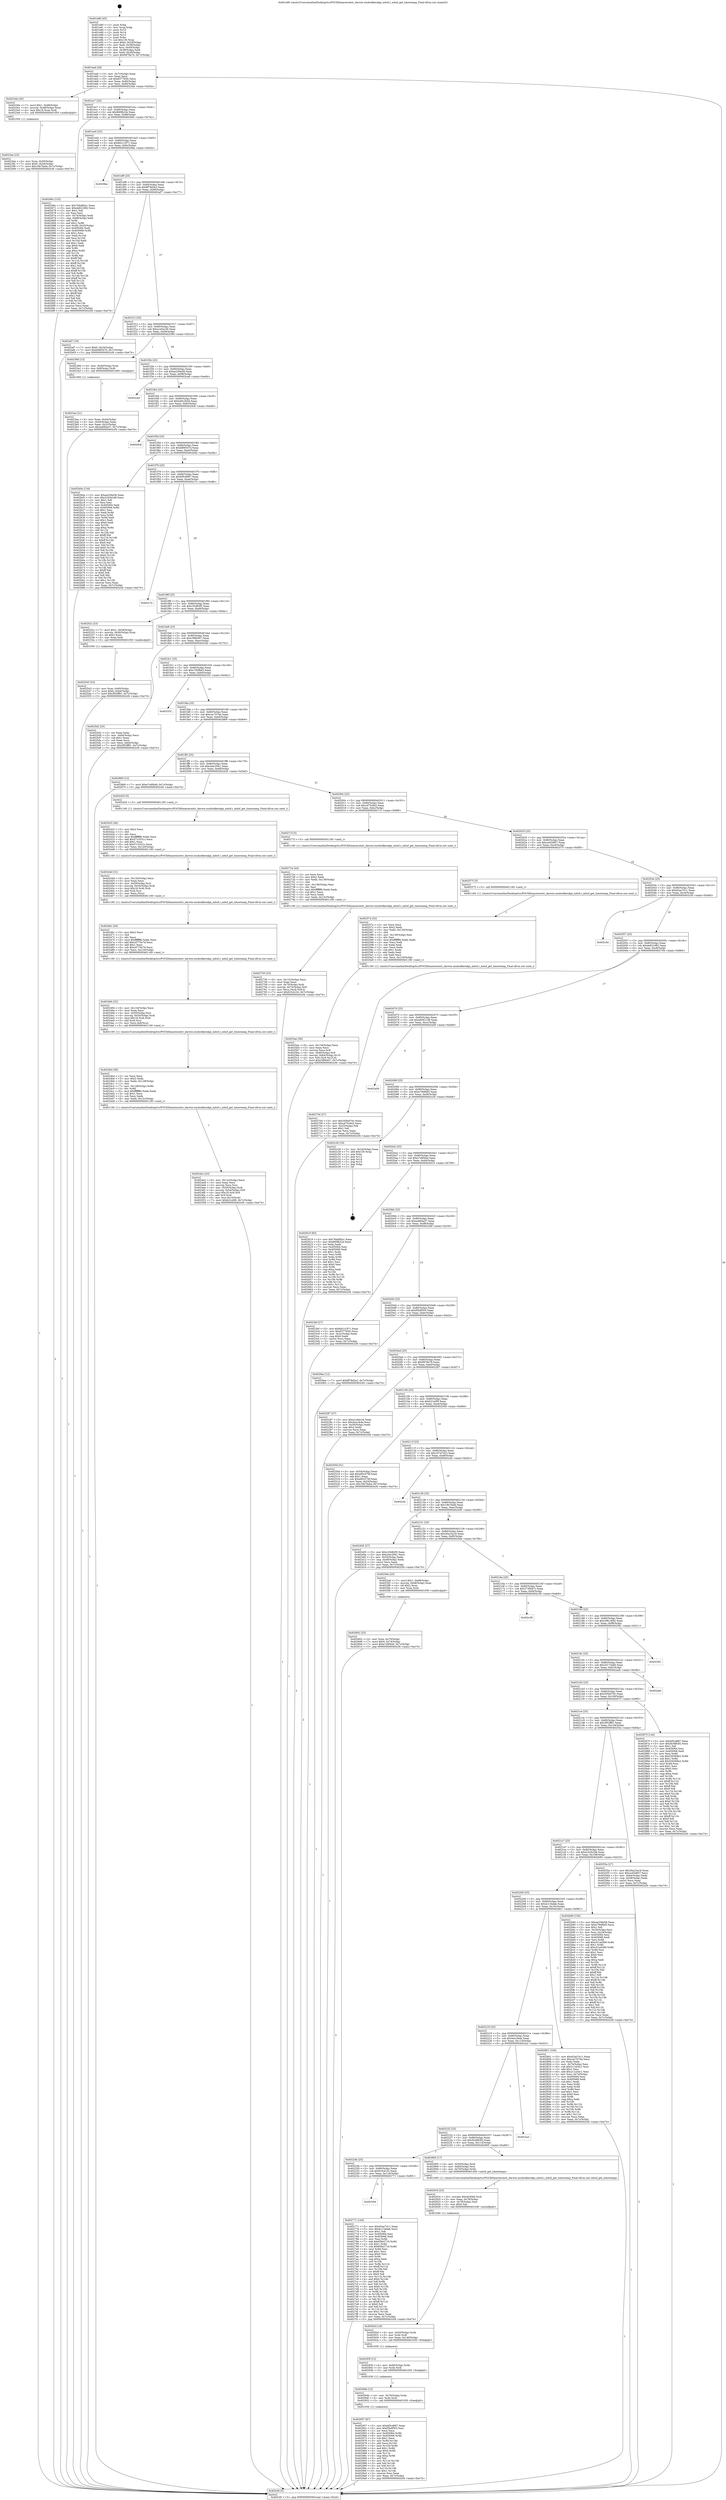digraph "0x401e80" {
  label = "0x401e80 (/mnt/c/Users/mathe/Desktop/tcc/POCII/binaries/extr_darwin-xnubsdkernkpi_mbuf.c_mbuf_get_timestamp_Final-ollvm.out::main(0))"
  labelloc = "t"
  node[shape=record]

  Entry [label="",width=0.3,height=0.3,shape=circle,fillcolor=black,style=filled]
  "0x401ead" [label="{
     0x401ead [26]\l
     | [instrs]\l
     &nbsp;&nbsp;0x401ead \<+3\>: mov -0x7c(%rbp),%eax\l
     &nbsp;&nbsp;0x401eb0 \<+2\>: mov %eax,%ecx\l
     &nbsp;&nbsp;0x401eb2 \<+6\>: sub $0x8377b5fc,%ecx\l
     &nbsp;&nbsp;0x401eb8 \<+3\>: mov %eax,-0x80(%rbp)\l
     &nbsp;&nbsp;0x401ebb \<+6\>: mov %ecx,-0x84(%rbp)\l
     &nbsp;&nbsp;0x401ec1 \<+6\>: je 00000000004023da \<main+0x55a\>\l
  }"]
  "0x4023da" [label="{
     0x4023da [20]\l
     | [instrs]\l
     &nbsp;&nbsp;0x4023da \<+7\>: movl $0x1,-0x48(%rbp)\l
     &nbsp;&nbsp;0x4023e1 \<+4\>: movslq -0x48(%rbp),%rax\l
     &nbsp;&nbsp;0x4023e5 \<+4\>: imul $0x18,%rax,%rdi\l
     &nbsp;&nbsp;0x4023e9 \<+5\>: call 0000000000401050 \<malloc@plt\>\l
     | [calls]\l
     &nbsp;&nbsp;0x401050 \{1\} (unknown)\l
  }"]
  "0x401ec7" [label="{
     0x401ec7 [25]\l
     | [instrs]\l
     &nbsp;&nbsp;0x401ec7 \<+5\>: jmp 0000000000401ecc \<main+0x4c\>\l
     &nbsp;&nbsp;0x401ecc \<+3\>: mov -0x80(%rbp),%eax\l
     &nbsp;&nbsp;0x401ecf \<+5\>: sub $0x860fb22e,%eax\l
     &nbsp;&nbsp;0x401ed4 \<+6\>: mov %eax,-0x88(%rbp)\l
     &nbsp;&nbsp;0x401eda \<+6\>: je 000000000040266c \<main+0x7ec\>\l
  }"]
  Exit [label="",width=0.3,height=0.3,shape=circle,fillcolor=black,style=filled,peripheries=2]
  "0x40266c" [label="{
     0x40266c [152]\l
     | [instrs]\l
     &nbsp;&nbsp;0x40266c \<+5\>: mov $0x76bd85a1,%eax\l
     &nbsp;&nbsp;0x402671 \<+5\>: mov $0xde821982,%ecx\l
     &nbsp;&nbsp;0x402676 \<+2\>: mov $0x1,%dl\l
     &nbsp;&nbsp;0x402678 \<+2\>: xor %esi,%esi\l
     &nbsp;&nbsp;0x40267a \<+3\>: mov -0x74(%rbp),%edi\l
     &nbsp;&nbsp;0x40267d \<+3\>: cmp -0x68(%rbp),%edi\l
     &nbsp;&nbsp;0x402680 \<+4\>: setl %r8b\l
     &nbsp;&nbsp;0x402684 \<+4\>: and $0x1,%r8b\l
     &nbsp;&nbsp;0x402688 \<+4\>: mov %r8b,-0x25(%rbp)\l
     &nbsp;&nbsp;0x40268c \<+7\>: mov 0x405064,%edi\l
     &nbsp;&nbsp;0x402693 \<+8\>: mov 0x405068,%r9d\l
     &nbsp;&nbsp;0x40269b \<+3\>: sub $0x1,%esi\l
     &nbsp;&nbsp;0x40269e \<+3\>: mov %edi,%r10d\l
     &nbsp;&nbsp;0x4026a1 \<+3\>: add %esi,%r10d\l
     &nbsp;&nbsp;0x4026a4 \<+4\>: imul %r10d,%edi\l
     &nbsp;&nbsp;0x4026a8 \<+3\>: and $0x1,%edi\l
     &nbsp;&nbsp;0x4026ab \<+3\>: cmp $0x0,%edi\l
     &nbsp;&nbsp;0x4026ae \<+4\>: sete %r8b\l
     &nbsp;&nbsp;0x4026b2 \<+4\>: cmp $0xa,%r9d\l
     &nbsp;&nbsp;0x4026b6 \<+4\>: setl %r11b\l
     &nbsp;&nbsp;0x4026ba \<+3\>: mov %r8b,%bl\l
     &nbsp;&nbsp;0x4026bd \<+3\>: xor $0xff,%bl\l
     &nbsp;&nbsp;0x4026c0 \<+3\>: mov %r11b,%r14b\l
     &nbsp;&nbsp;0x4026c3 \<+4\>: xor $0xff,%r14b\l
     &nbsp;&nbsp;0x4026c7 \<+3\>: xor $0x1,%dl\l
     &nbsp;&nbsp;0x4026ca \<+3\>: mov %bl,%r15b\l
     &nbsp;&nbsp;0x4026cd \<+4\>: and $0xff,%r15b\l
     &nbsp;&nbsp;0x4026d1 \<+3\>: and %dl,%r8b\l
     &nbsp;&nbsp;0x4026d4 \<+3\>: mov %r14b,%r12b\l
     &nbsp;&nbsp;0x4026d7 \<+4\>: and $0xff,%r12b\l
     &nbsp;&nbsp;0x4026db \<+3\>: and %dl,%r11b\l
     &nbsp;&nbsp;0x4026de \<+3\>: or %r8b,%r15b\l
     &nbsp;&nbsp;0x4026e1 \<+3\>: or %r11b,%r12b\l
     &nbsp;&nbsp;0x4026e4 \<+3\>: xor %r12b,%r15b\l
     &nbsp;&nbsp;0x4026e7 \<+3\>: or %r14b,%bl\l
     &nbsp;&nbsp;0x4026ea \<+3\>: xor $0xff,%bl\l
     &nbsp;&nbsp;0x4026ed \<+3\>: or $0x1,%dl\l
     &nbsp;&nbsp;0x4026f0 \<+2\>: and %dl,%bl\l
     &nbsp;&nbsp;0x4026f2 \<+3\>: or %bl,%r15b\l
     &nbsp;&nbsp;0x4026f5 \<+4\>: test $0x1,%r15b\l
     &nbsp;&nbsp;0x4026f9 \<+3\>: cmovne %ecx,%eax\l
     &nbsp;&nbsp;0x4026fc \<+3\>: mov %eax,-0x7c(%rbp)\l
     &nbsp;&nbsp;0x4026ff \<+5\>: jmp 0000000000402cf4 \<main+0xe74\>\l
  }"]
  "0x401ee0" [label="{
     0x401ee0 [25]\l
     | [instrs]\l
     &nbsp;&nbsp;0x401ee0 \<+5\>: jmp 0000000000401ee5 \<main+0x65\>\l
     &nbsp;&nbsp;0x401ee5 \<+3\>: mov -0x80(%rbp),%eax\l
     &nbsp;&nbsp;0x401ee8 \<+5\>: sub $0x8d1c1871,%eax\l
     &nbsp;&nbsp;0x401eed \<+6\>: mov %eax,-0x8c(%rbp)\l
     &nbsp;&nbsp;0x401ef3 \<+6\>: je 00000000004029ba \<main+0xb3a\>\l
  }"]
  "0x402957" [label="{
     0x402957 [87]\l
     | [instrs]\l
     &nbsp;&nbsp;0x402957 \<+5\>: mov $0xbf5cd887,%eax\l
     &nbsp;&nbsp;0x40295c \<+5\>: mov $0xf5bdf503,%esi\l
     &nbsp;&nbsp;0x402961 \<+2\>: xor %ecx,%ecx\l
     &nbsp;&nbsp;0x402963 \<+8\>: mov 0x405064,%r8d\l
     &nbsp;&nbsp;0x40296b \<+8\>: mov 0x405068,%r9d\l
     &nbsp;&nbsp;0x402973 \<+3\>: sub $0x1,%ecx\l
     &nbsp;&nbsp;0x402976 \<+3\>: mov %r8d,%r10d\l
     &nbsp;&nbsp;0x402979 \<+3\>: add %ecx,%r10d\l
     &nbsp;&nbsp;0x40297c \<+4\>: imul %r10d,%r8d\l
     &nbsp;&nbsp;0x402980 \<+4\>: and $0x1,%r8d\l
     &nbsp;&nbsp;0x402984 \<+4\>: cmp $0x0,%r8d\l
     &nbsp;&nbsp;0x402988 \<+4\>: sete %r11b\l
     &nbsp;&nbsp;0x40298c \<+4\>: cmp $0xa,%r9d\l
     &nbsp;&nbsp;0x402990 \<+3\>: setl %bl\l
     &nbsp;&nbsp;0x402993 \<+3\>: mov %r11b,%r14b\l
     &nbsp;&nbsp;0x402996 \<+3\>: and %bl,%r14b\l
     &nbsp;&nbsp;0x402999 \<+3\>: xor %bl,%r11b\l
     &nbsp;&nbsp;0x40299c \<+3\>: or %r11b,%r14b\l
     &nbsp;&nbsp;0x40299f \<+4\>: test $0x1,%r14b\l
     &nbsp;&nbsp;0x4029a3 \<+3\>: cmovne %esi,%eax\l
     &nbsp;&nbsp;0x4029a6 \<+3\>: mov %eax,-0x7c(%rbp)\l
     &nbsp;&nbsp;0x4029a9 \<+5\>: jmp 0000000000402cf4 \<main+0xe74\>\l
  }"]
  "0x4029ba" [label="{
     0x4029ba\l
  }", style=dashed]
  "0x401ef9" [label="{
     0x401ef9 [25]\l
     | [instrs]\l
     &nbsp;&nbsp;0x401ef9 \<+5\>: jmp 0000000000401efe \<main+0x7e\>\l
     &nbsp;&nbsp;0x401efe \<+3\>: mov -0x80(%rbp),%eax\l
     &nbsp;&nbsp;0x401f01 \<+5\>: sub $0x8f78d2e2,%eax\l
     &nbsp;&nbsp;0x401f06 \<+6\>: mov %eax,-0x90(%rbp)\l
     &nbsp;&nbsp;0x401f0c \<+6\>: je 0000000000402af7 \<main+0xc77\>\l
  }"]
  "0x40294b" [label="{
     0x40294b [12]\l
     | [instrs]\l
     &nbsp;&nbsp;0x40294b \<+4\>: mov -0x70(%rbp),%rdx\l
     &nbsp;&nbsp;0x40294f \<+3\>: mov %rdx,%rdi\l
     &nbsp;&nbsp;0x402952 \<+5\>: call 0000000000401030 \<free@plt\>\l
     | [calls]\l
     &nbsp;&nbsp;0x401030 \{1\} (unknown)\l
  }"]
  "0x402af7" [label="{
     0x402af7 [19]\l
     | [instrs]\l
     &nbsp;&nbsp;0x402af7 \<+7\>: movl $0x0,-0x34(%rbp)\l
     &nbsp;&nbsp;0x402afe \<+7\>: movl $0xb89f347d,-0x7c(%rbp)\l
     &nbsp;&nbsp;0x402b05 \<+5\>: jmp 0000000000402cf4 \<main+0xe74\>\l
  }"]
  "0x401f12" [label="{
     0x401f12 [25]\l
     | [instrs]\l
     &nbsp;&nbsp;0x401f12 \<+5\>: jmp 0000000000401f17 \<main+0x97\>\l
     &nbsp;&nbsp;0x401f17 \<+3\>: mov -0x80(%rbp),%eax\l
     &nbsp;&nbsp;0x401f1a \<+5\>: sub $0xa1e5ec26,%eax\l
     &nbsp;&nbsp;0x401f1f \<+6\>: mov %eax,-0x94(%rbp)\l
     &nbsp;&nbsp;0x401f25 \<+6\>: je 000000000040239d \<main+0x51d\>\l
  }"]
  "0x40293f" [label="{
     0x40293f [12]\l
     | [instrs]\l
     &nbsp;&nbsp;0x40293f \<+4\>: mov -0x60(%rbp),%rdx\l
     &nbsp;&nbsp;0x402943 \<+3\>: mov %rdx,%rdi\l
     &nbsp;&nbsp;0x402946 \<+5\>: call 0000000000401030 \<free@plt\>\l
     | [calls]\l
     &nbsp;&nbsp;0x401030 \{1\} (unknown)\l
  }"]
  "0x40239d" [label="{
     0x40239d [13]\l
     | [instrs]\l
     &nbsp;&nbsp;0x40239d \<+4\>: mov -0x40(%rbp),%rax\l
     &nbsp;&nbsp;0x4023a1 \<+4\>: mov 0x8(%rax),%rdi\l
     &nbsp;&nbsp;0x4023a5 \<+5\>: call 0000000000401060 \<atoi@plt\>\l
     | [calls]\l
     &nbsp;&nbsp;0x401060 \{1\} (unknown)\l
  }"]
  "0x401f2b" [label="{
     0x401f2b [25]\l
     | [instrs]\l
     &nbsp;&nbsp;0x401f2b \<+5\>: jmp 0000000000401f30 \<main+0xb0\>\l
     &nbsp;&nbsp;0x401f30 \<+3\>: mov -0x80(%rbp),%eax\l
     &nbsp;&nbsp;0x401f33 \<+5\>: sub $0xae256e58,%eax\l
     &nbsp;&nbsp;0x401f38 \<+6\>: mov %eax,-0x98(%rbp)\l
     &nbsp;&nbsp;0x401f3e \<+6\>: je 0000000000402ced \<main+0xe6d\>\l
  }"]
  "0x40292d" [label="{
     0x40292d [18]\l
     | [instrs]\l
     &nbsp;&nbsp;0x40292d \<+4\>: mov -0x50(%rbp),%rdx\l
     &nbsp;&nbsp;0x402931 \<+3\>: mov %rdx,%rdi\l
     &nbsp;&nbsp;0x402934 \<+6\>: mov %eax,-0x140(%rbp)\l
     &nbsp;&nbsp;0x40293a \<+5\>: call 0000000000401030 \<free@plt\>\l
     | [calls]\l
     &nbsp;&nbsp;0x401030 \{1\} (unknown)\l
  }"]
  "0x402ced" [label="{
     0x402ced\l
  }", style=dashed]
  "0x401f44" [label="{
     0x401f44 [25]\l
     | [instrs]\l
     &nbsp;&nbsp;0x401f44 \<+5\>: jmp 0000000000401f49 \<main+0xc9\>\l
     &nbsp;&nbsp;0x401f49 \<+3\>: mov -0x80(%rbp),%eax\l
     &nbsp;&nbsp;0x401f4c \<+5\>: sub $0xb46c2b5d,%eax\l
     &nbsp;&nbsp;0x401f51 \<+6\>: mov %eax,-0x9c(%rbp)\l
     &nbsp;&nbsp;0x401f57 \<+6\>: je 00000000004029c6 \<main+0xb46\>\l
  }"]
  "0x402916" [label="{
     0x402916 [23]\l
     | [instrs]\l
     &nbsp;&nbsp;0x402916 \<+10\>: movabs $0x4030b6,%rdi\l
     &nbsp;&nbsp;0x402920 \<+3\>: mov %eax,-0x78(%rbp)\l
     &nbsp;&nbsp;0x402923 \<+3\>: mov -0x78(%rbp),%esi\l
     &nbsp;&nbsp;0x402926 \<+2\>: mov $0x0,%al\l
     &nbsp;&nbsp;0x402928 \<+5\>: call 0000000000401040 \<printf@plt\>\l
     | [calls]\l
     &nbsp;&nbsp;0x401040 \{1\} (unknown)\l
  }"]
  "0x4029c6" [label="{
     0x4029c6\l
  }", style=dashed]
  "0x401f5d" [label="{
     0x401f5d [25]\l
     | [instrs]\l
     &nbsp;&nbsp;0x401f5d \<+5\>: jmp 0000000000401f62 \<main+0xe2\>\l
     &nbsp;&nbsp;0x401f62 \<+3\>: mov -0x80(%rbp),%eax\l
     &nbsp;&nbsp;0x401f65 \<+5\>: sub $0xb89f347d,%eax\l
     &nbsp;&nbsp;0x401f6a \<+6\>: mov %eax,-0xa0(%rbp)\l
     &nbsp;&nbsp;0x401f70 \<+6\>: je 0000000000402b0a \<main+0xc8a\>\l
  }"]
  "0x402264" [label="{
     0x402264\l
  }", style=dashed]
  "0x402b0a" [label="{
     0x402b0a [134]\l
     | [instrs]\l
     &nbsp;&nbsp;0x402b0a \<+5\>: mov $0xae256e58,%eax\l
     &nbsp;&nbsp;0x402b0f \<+5\>: mov $0x41b2b2d6,%ecx\l
     &nbsp;&nbsp;0x402b14 \<+2\>: mov $0x1,%dl\l
     &nbsp;&nbsp;0x402b16 \<+2\>: xor %esi,%esi\l
     &nbsp;&nbsp;0x402b18 \<+7\>: mov 0x405064,%edi\l
     &nbsp;&nbsp;0x402b1f \<+8\>: mov 0x405068,%r8d\l
     &nbsp;&nbsp;0x402b27 \<+3\>: sub $0x1,%esi\l
     &nbsp;&nbsp;0x402b2a \<+3\>: mov %edi,%r9d\l
     &nbsp;&nbsp;0x402b2d \<+3\>: add %esi,%r9d\l
     &nbsp;&nbsp;0x402b30 \<+4\>: imul %r9d,%edi\l
     &nbsp;&nbsp;0x402b34 \<+3\>: and $0x1,%edi\l
     &nbsp;&nbsp;0x402b37 \<+3\>: cmp $0x0,%edi\l
     &nbsp;&nbsp;0x402b3a \<+4\>: sete %r10b\l
     &nbsp;&nbsp;0x402b3e \<+4\>: cmp $0xa,%r8d\l
     &nbsp;&nbsp;0x402b42 \<+4\>: setl %r11b\l
     &nbsp;&nbsp;0x402b46 \<+3\>: mov %r10b,%bl\l
     &nbsp;&nbsp;0x402b49 \<+3\>: xor $0xff,%bl\l
     &nbsp;&nbsp;0x402b4c \<+3\>: mov %r11b,%r14b\l
     &nbsp;&nbsp;0x402b4f \<+4\>: xor $0xff,%r14b\l
     &nbsp;&nbsp;0x402b53 \<+3\>: xor $0x0,%dl\l
     &nbsp;&nbsp;0x402b56 \<+3\>: mov %bl,%r15b\l
     &nbsp;&nbsp;0x402b59 \<+4\>: and $0x0,%r15b\l
     &nbsp;&nbsp;0x402b5d \<+3\>: and %dl,%r10b\l
     &nbsp;&nbsp;0x402b60 \<+3\>: mov %r14b,%r12b\l
     &nbsp;&nbsp;0x402b63 \<+4\>: and $0x0,%r12b\l
     &nbsp;&nbsp;0x402b67 \<+3\>: and %dl,%r11b\l
     &nbsp;&nbsp;0x402b6a \<+3\>: or %r10b,%r15b\l
     &nbsp;&nbsp;0x402b6d \<+3\>: or %r11b,%r12b\l
     &nbsp;&nbsp;0x402b70 \<+3\>: xor %r12b,%r15b\l
     &nbsp;&nbsp;0x402b73 \<+3\>: or %r14b,%bl\l
     &nbsp;&nbsp;0x402b76 \<+3\>: xor $0xff,%bl\l
     &nbsp;&nbsp;0x402b79 \<+3\>: or $0x0,%dl\l
     &nbsp;&nbsp;0x402b7c \<+2\>: and %dl,%bl\l
     &nbsp;&nbsp;0x402b7e \<+3\>: or %bl,%r15b\l
     &nbsp;&nbsp;0x402b81 \<+4\>: test $0x1,%r15b\l
     &nbsp;&nbsp;0x402b85 \<+3\>: cmovne %ecx,%eax\l
     &nbsp;&nbsp;0x402b88 \<+3\>: mov %eax,-0x7c(%rbp)\l
     &nbsp;&nbsp;0x402b8b \<+5\>: jmp 0000000000402cf4 \<main+0xe74\>\l
  }"]
  "0x401f76" [label="{
     0x401f76 [25]\l
     | [instrs]\l
     &nbsp;&nbsp;0x401f76 \<+5\>: jmp 0000000000401f7b \<main+0xfb\>\l
     &nbsp;&nbsp;0x401f7b \<+3\>: mov -0x80(%rbp),%eax\l
     &nbsp;&nbsp;0x401f7e \<+5\>: sub $0xbf5cd887,%eax\l
     &nbsp;&nbsp;0x401f83 \<+6\>: mov %eax,-0xa4(%rbp)\l
     &nbsp;&nbsp;0x401f89 \<+6\>: je 0000000000402c7e \<main+0xdfe\>\l
  }"]
  "0x402771" [label="{
     0x402771 [144]\l
     | [instrs]\l
     &nbsp;&nbsp;0x402771 \<+5\>: mov $0xd2ae7411,%eax\l
     &nbsp;&nbsp;0x402776 \<+5\>: mov $0x4c134dab,%ecx\l
     &nbsp;&nbsp;0x40277b \<+2\>: mov $0x1,%dl\l
     &nbsp;&nbsp;0x40277d \<+7\>: mov 0x405064,%esi\l
     &nbsp;&nbsp;0x402784 \<+7\>: mov 0x405068,%edi\l
     &nbsp;&nbsp;0x40278b \<+3\>: mov %esi,%r8d\l
     &nbsp;&nbsp;0x40278e \<+7\>: add $0x65fe2716,%r8d\l
     &nbsp;&nbsp;0x402795 \<+4\>: sub $0x1,%r8d\l
     &nbsp;&nbsp;0x402799 \<+7\>: sub $0x65fe2716,%r8d\l
     &nbsp;&nbsp;0x4027a0 \<+4\>: imul %r8d,%esi\l
     &nbsp;&nbsp;0x4027a4 \<+3\>: and $0x1,%esi\l
     &nbsp;&nbsp;0x4027a7 \<+3\>: cmp $0x0,%esi\l
     &nbsp;&nbsp;0x4027aa \<+4\>: sete %r9b\l
     &nbsp;&nbsp;0x4027ae \<+3\>: cmp $0xa,%edi\l
     &nbsp;&nbsp;0x4027b1 \<+4\>: setl %r10b\l
     &nbsp;&nbsp;0x4027b5 \<+3\>: mov %r9b,%r11b\l
     &nbsp;&nbsp;0x4027b8 \<+4\>: xor $0xff,%r11b\l
     &nbsp;&nbsp;0x4027bc \<+3\>: mov %r10b,%bl\l
     &nbsp;&nbsp;0x4027bf \<+3\>: xor $0xff,%bl\l
     &nbsp;&nbsp;0x4027c2 \<+3\>: xor $0x0,%dl\l
     &nbsp;&nbsp;0x4027c5 \<+3\>: mov %r11b,%r14b\l
     &nbsp;&nbsp;0x4027c8 \<+4\>: and $0x0,%r14b\l
     &nbsp;&nbsp;0x4027cc \<+3\>: and %dl,%r9b\l
     &nbsp;&nbsp;0x4027cf \<+3\>: mov %bl,%r15b\l
     &nbsp;&nbsp;0x4027d2 \<+4\>: and $0x0,%r15b\l
     &nbsp;&nbsp;0x4027d6 \<+3\>: and %dl,%r10b\l
     &nbsp;&nbsp;0x4027d9 \<+3\>: or %r9b,%r14b\l
     &nbsp;&nbsp;0x4027dc \<+3\>: or %r10b,%r15b\l
     &nbsp;&nbsp;0x4027df \<+3\>: xor %r15b,%r14b\l
     &nbsp;&nbsp;0x4027e2 \<+3\>: or %bl,%r11b\l
     &nbsp;&nbsp;0x4027e5 \<+4\>: xor $0xff,%r11b\l
     &nbsp;&nbsp;0x4027e9 \<+3\>: or $0x0,%dl\l
     &nbsp;&nbsp;0x4027ec \<+3\>: and %dl,%r11b\l
     &nbsp;&nbsp;0x4027ef \<+3\>: or %r11b,%r14b\l
     &nbsp;&nbsp;0x4027f2 \<+4\>: test $0x1,%r14b\l
     &nbsp;&nbsp;0x4027f6 \<+3\>: cmovne %ecx,%eax\l
     &nbsp;&nbsp;0x4027f9 \<+3\>: mov %eax,-0x7c(%rbp)\l
     &nbsp;&nbsp;0x4027fc \<+5\>: jmp 0000000000402cf4 \<main+0xe74\>\l
  }"]
  "0x402c7e" [label="{
     0x402c7e\l
  }", style=dashed]
  "0x401f8f" [label="{
     0x401f8f [25]\l
     | [instrs]\l
     &nbsp;&nbsp;0x401f8f \<+5\>: jmp 0000000000401f94 \<main+0x114\>\l
     &nbsp;&nbsp;0x401f94 \<+3\>: mov -0x80(%rbp),%eax\l
     &nbsp;&nbsp;0x401f97 \<+5\>: sub $0xc35d82f5,%eax\l
     &nbsp;&nbsp;0x401f9c \<+6\>: mov %eax,-0xa8(%rbp)\l
     &nbsp;&nbsp;0x401fa2 \<+6\>: je 000000000040252c \<main+0x6ac\>\l
  }"]
  "0x40224b" [label="{
     0x40224b [25]\l
     | [instrs]\l
     &nbsp;&nbsp;0x40224b \<+5\>: jmp 0000000000402250 \<main+0x3d0\>\l
     &nbsp;&nbsp;0x402250 \<+3\>: mov -0x80(%rbp),%eax\l
     &nbsp;&nbsp;0x402253 \<+5\>: sub $0x61fc410c,%eax\l
     &nbsp;&nbsp;0x402258 \<+6\>: mov %eax,-0x118(%rbp)\l
     &nbsp;&nbsp;0x40225e \<+6\>: je 0000000000402771 \<main+0x8f1\>\l
  }"]
  "0x40252c" [label="{
     0x40252c [23]\l
     | [instrs]\l
     &nbsp;&nbsp;0x40252c \<+7\>: movl $0x1,-0x58(%rbp)\l
     &nbsp;&nbsp;0x402533 \<+4\>: movslq -0x58(%rbp),%rax\l
     &nbsp;&nbsp;0x402537 \<+4\>: shl $0x3,%rax\l
     &nbsp;&nbsp;0x40253b \<+3\>: mov %rax,%rdi\l
     &nbsp;&nbsp;0x40253e \<+5\>: call 0000000000401050 \<malloc@plt\>\l
     | [calls]\l
     &nbsp;&nbsp;0x401050 \{1\} (unknown)\l
  }"]
  "0x401fa8" [label="{
     0x401fa8 [25]\l
     | [instrs]\l
     &nbsp;&nbsp;0x401fa8 \<+5\>: jmp 0000000000401fad \<main+0x12d\>\l
     &nbsp;&nbsp;0x401fad \<+3\>: mov -0x80(%rbp),%eax\l
     &nbsp;&nbsp;0x401fb0 \<+5\>: sub $0xc5f80407,%eax\l
     &nbsp;&nbsp;0x401fb5 \<+6\>: mov %eax,-0xac(%rbp)\l
     &nbsp;&nbsp;0x401fbb \<+6\>: je 00000000004025d2 \<main+0x752\>\l
  }"]
  "0x402905" [label="{
     0x402905 [17]\l
     | [instrs]\l
     &nbsp;&nbsp;0x402905 \<+4\>: mov -0x50(%rbp),%rdi\l
     &nbsp;&nbsp;0x402909 \<+4\>: mov -0x60(%rbp),%rsi\l
     &nbsp;&nbsp;0x40290d \<+4\>: mov -0x70(%rbp),%rdx\l
     &nbsp;&nbsp;0x402911 \<+5\>: call 0000000000401400 \<mbuf_get_timestamp\>\l
     | [calls]\l
     &nbsp;&nbsp;0x401400 \{1\} (/mnt/c/Users/mathe/Desktop/tcc/POCII/binaries/extr_darwin-xnubsdkernkpi_mbuf.c_mbuf_get_timestamp_Final-ollvm.out::mbuf_get_timestamp)\l
  }"]
  "0x4025d2" [label="{
     0x4025d2 [25]\l
     | [instrs]\l
     &nbsp;&nbsp;0x4025d2 \<+2\>: xor %eax,%eax\l
     &nbsp;&nbsp;0x4025d4 \<+3\>: mov -0x64(%rbp),%ecx\l
     &nbsp;&nbsp;0x4025d7 \<+3\>: sub $0x1,%eax\l
     &nbsp;&nbsp;0x4025da \<+2\>: sub %eax,%ecx\l
     &nbsp;&nbsp;0x4025dc \<+3\>: mov %ecx,-0x64(%rbp)\l
     &nbsp;&nbsp;0x4025df \<+7\>: movl $0x3f52ff91,-0x7c(%rbp)\l
     &nbsp;&nbsp;0x4025e6 \<+5\>: jmp 0000000000402cf4 \<main+0xe74\>\l
  }"]
  "0x401fc1" [label="{
     0x401fc1 [25]\l
     | [instrs]\l
     &nbsp;&nbsp;0x401fc1 \<+5\>: jmp 0000000000401fc6 \<main+0x146\>\l
     &nbsp;&nbsp;0x401fc6 \<+3\>: mov -0x80(%rbp),%eax\l
     &nbsp;&nbsp;0x401fc9 \<+5\>: sub $0xc785fbe5,%eax\l
     &nbsp;&nbsp;0x401fce \<+6\>: mov %eax,-0xb0(%rbp)\l
     &nbsp;&nbsp;0x401fd4 \<+6\>: je 0000000000402332 \<main+0x4b2\>\l
  }"]
  "0x402232" [label="{
     0x402232 [25]\l
     | [instrs]\l
     &nbsp;&nbsp;0x402232 \<+5\>: jmp 0000000000402237 \<main+0x3b7\>\l
     &nbsp;&nbsp;0x402237 \<+3\>: mov -0x80(%rbp),%eax\l
     &nbsp;&nbsp;0x40223a \<+5\>: sub $0x5b3883f2,%eax\l
     &nbsp;&nbsp;0x40223f \<+6\>: mov %eax,-0x114(%rbp)\l
     &nbsp;&nbsp;0x402245 \<+6\>: je 0000000000402905 \<main+0xa85\>\l
  }"]
  "0x402332" [label="{
     0x402332\l
  }", style=dashed]
  "0x401fda" [label="{
     0x401fda [25]\l
     | [instrs]\l
     &nbsp;&nbsp;0x401fda \<+5\>: jmp 0000000000401fdf \<main+0x15f\>\l
     &nbsp;&nbsp;0x401fdf \<+3\>: mov -0x80(%rbp),%eax\l
     &nbsp;&nbsp;0x401fe2 \<+5\>: sub $0xcac707da,%eax\l
     &nbsp;&nbsp;0x401fe7 \<+6\>: mov %eax,-0xb4(%rbp)\l
     &nbsp;&nbsp;0x401fed \<+6\>: je 0000000000402869 \<main+0x9e9\>\l
  }"]
  "0x4022a2" [label="{
     0x4022a2\l
  }", style=dashed]
  "0x402869" [label="{
     0x402869 [12]\l
     | [instrs]\l
     &nbsp;&nbsp;0x402869 \<+7\>: movl $0xe7e9f44d,-0x7c(%rbp)\l
     &nbsp;&nbsp;0x402870 \<+5\>: jmp 0000000000402cf4 \<main+0xe74\>\l
  }"]
  "0x401ff3" [label="{
     0x401ff3 [25]\l
     | [instrs]\l
     &nbsp;&nbsp;0x401ff3 \<+5\>: jmp 0000000000401ff8 \<main+0x178\>\l
     &nbsp;&nbsp;0x401ff8 \<+3\>: mov -0x80(%rbp),%eax\l
     &nbsp;&nbsp;0x401ffb \<+5\>: sub $0xcb4c2941,%eax\l
     &nbsp;&nbsp;0x402000 \<+6\>: mov %eax,-0xb8(%rbp)\l
     &nbsp;&nbsp;0x402006 \<+6\>: je 0000000000402420 \<main+0x5a0\>\l
  }"]
  "0x402219" [label="{
     0x402219 [25]\l
     | [instrs]\l
     &nbsp;&nbsp;0x402219 \<+5\>: jmp 000000000040221e \<main+0x39e\>\l
     &nbsp;&nbsp;0x40221e \<+3\>: mov -0x80(%rbp),%eax\l
     &nbsp;&nbsp;0x402221 \<+5\>: sub $0x4ea1fe4a,%eax\l
     &nbsp;&nbsp;0x402226 \<+6\>: mov %eax,-0x110(%rbp)\l
     &nbsp;&nbsp;0x40222c \<+6\>: je 00000000004022a2 \<main+0x422\>\l
  }"]
  "0x402420" [label="{
     0x402420 [5]\l
     | [instrs]\l
     &nbsp;&nbsp;0x402420 \<+5\>: call 0000000000401160 \<next_i\>\l
     | [calls]\l
     &nbsp;&nbsp;0x401160 \{1\} (/mnt/c/Users/mathe/Desktop/tcc/POCII/binaries/extr_darwin-xnubsdkernkpi_mbuf.c_mbuf_get_timestamp_Final-ollvm.out::next_i)\l
  }"]
  "0x40200c" [label="{
     0x40200c [25]\l
     | [instrs]\l
     &nbsp;&nbsp;0x40200c \<+5\>: jmp 0000000000402011 \<main+0x191\>\l
     &nbsp;&nbsp;0x402011 \<+3\>: mov -0x80(%rbp),%eax\l
     &nbsp;&nbsp;0x402014 \<+5\>: sub $0xcd75c942,%eax\l
     &nbsp;&nbsp;0x402019 \<+6\>: mov %eax,-0xbc(%rbp)\l
     &nbsp;&nbsp;0x40201f \<+6\>: je 000000000040271f \<main+0x89f\>\l
  }"]
  "0x402801" [label="{
     0x402801 [104]\l
     | [instrs]\l
     &nbsp;&nbsp;0x402801 \<+5\>: mov $0xd2ae7411,%eax\l
     &nbsp;&nbsp;0x402806 \<+5\>: mov $0xcac707da,%ecx\l
     &nbsp;&nbsp;0x40280b \<+2\>: xor %edx,%edx\l
     &nbsp;&nbsp;0x40280d \<+3\>: mov -0x74(%rbp),%esi\l
     &nbsp;&nbsp;0x402810 \<+6\>: sub $0x211a54c1,%esi\l
     &nbsp;&nbsp;0x402816 \<+3\>: add $0x1,%esi\l
     &nbsp;&nbsp;0x402819 \<+6\>: add $0x211a54c1,%esi\l
     &nbsp;&nbsp;0x40281f \<+3\>: mov %esi,-0x74(%rbp)\l
     &nbsp;&nbsp;0x402822 \<+7\>: mov 0x405064,%esi\l
     &nbsp;&nbsp;0x402829 \<+7\>: mov 0x405068,%edi\l
     &nbsp;&nbsp;0x402830 \<+3\>: sub $0x1,%edx\l
     &nbsp;&nbsp;0x402833 \<+3\>: mov %esi,%r8d\l
     &nbsp;&nbsp;0x402836 \<+3\>: add %edx,%r8d\l
     &nbsp;&nbsp;0x402839 \<+4\>: imul %r8d,%esi\l
     &nbsp;&nbsp;0x40283d \<+3\>: and $0x1,%esi\l
     &nbsp;&nbsp;0x402840 \<+3\>: cmp $0x0,%esi\l
     &nbsp;&nbsp;0x402843 \<+4\>: sete %r9b\l
     &nbsp;&nbsp;0x402847 \<+3\>: cmp $0xa,%edi\l
     &nbsp;&nbsp;0x40284a \<+4\>: setl %r10b\l
     &nbsp;&nbsp;0x40284e \<+3\>: mov %r9b,%r11b\l
     &nbsp;&nbsp;0x402851 \<+3\>: and %r10b,%r11b\l
     &nbsp;&nbsp;0x402854 \<+3\>: xor %r10b,%r9b\l
     &nbsp;&nbsp;0x402857 \<+3\>: or %r9b,%r11b\l
     &nbsp;&nbsp;0x40285a \<+4\>: test $0x1,%r11b\l
     &nbsp;&nbsp;0x40285e \<+3\>: cmovne %ecx,%eax\l
     &nbsp;&nbsp;0x402861 \<+3\>: mov %eax,-0x7c(%rbp)\l
     &nbsp;&nbsp;0x402864 \<+5\>: jmp 0000000000402cf4 \<main+0xe74\>\l
  }"]
  "0x40271f" [label="{
     0x40271f [5]\l
     | [instrs]\l
     &nbsp;&nbsp;0x40271f \<+5\>: call 0000000000401160 \<next_i\>\l
     | [calls]\l
     &nbsp;&nbsp;0x401160 \{1\} (/mnt/c/Users/mathe/Desktop/tcc/POCII/binaries/extr_darwin-xnubsdkernkpi_mbuf.c_mbuf_get_timestamp_Final-ollvm.out::next_i)\l
  }"]
  "0x402025" [label="{
     0x402025 [25]\l
     | [instrs]\l
     &nbsp;&nbsp;0x402025 \<+5\>: jmp 000000000040202a \<main+0x1aa\>\l
     &nbsp;&nbsp;0x40202a \<+3\>: mov -0x80(%rbp),%eax\l
     &nbsp;&nbsp;0x40202d \<+5\>: sub $0xce454857,%eax\l
     &nbsp;&nbsp;0x402032 \<+6\>: mov %eax,-0xc0(%rbp)\l
     &nbsp;&nbsp;0x402038 \<+6\>: je 0000000000402575 \<main+0x6f5\>\l
  }"]
  "0x402200" [label="{
     0x402200 [25]\l
     | [instrs]\l
     &nbsp;&nbsp;0x402200 \<+5\>: jmp 0000000000402205 \<main+0x385\>\l
     &nbsp;&nbsp;0x402205 \<+3\>: mov -0x80(%rbp),%eax\l
     &nbsp;&nbsp;0x402208 \<+5\>: sub $0x4c134dab,%eax\l
     &nbsp;&nbsp;0x40220d \<+6\>: mov %eax,-0x10c(%rbp)\l
     &nbsp;&nbsp;0x402213 \<+6\>: je 0000000000402801 \<main+0x981\>\l
  }"]
  "0x402575" [label="{
     0x402575 [5]\l
     | [instrs]\l
     &nbsp;&nbsp;0x402575 \<+5\>: call 0000000000401160 \<next_i\>\l
     | [calls]\l
     &nbsp;&nbsp;0x401160 \{1\} (/mnt/c/Users/mathe/Desktop/tcc/POCII/binaries/extr_darwin-xnubsdkernkpi_mbuf.c_mbuf_get_timestamp_Final-ollvm.out::next_i)\l
  }"]
  "0x40203e" [label="{
     0x40203e [25]\l
     | [instrs]\l
     &nbsp;&nbsp;0x40203e \<+5\>: jmp 0000000000402043 \<main+0x1c3\>\l
     &nbsp;&nbsp;0x402043 \<+3\>: mov -0x80(%rbp),%eax\l
     &nbsp;&nbsp;0x402046 \<+5\>: sub $0xd2ae7411,%eax\l
     &nbsp;&nbsp;0x40204b \<+6\>: mov %eax,-0xc4(%rbp)\l
     &nbsp;&nbsp;0x402051 \<+6\>: je 0000000000402c5d \<main+0xddd\>\l
  }"]
  "0x402b90" [label="{
     0x402b90 [150]\l
     | [instrs]\l
     &nbsp;&nbsp;0x402b90 \<+5\>: mov $0xae256e58,%eax\l
     &nbsp;&nbsp;0x402b95 \<+5\>: mov $0xe7848bf3,%ecx\l
     &nbsp;&nbsp;0x402b9a \<+2\>: mov $0x1,%dl\l
     &nbsp;&nbsp;0x402b9c \<+3\>: mov -0x34(%rbp),%esi\l
     &nbsp;&nbsp;0x402b9f \<+3\>: mov %esi,-0x24(%rbp)\l
     &nbsp;&nbsp;0x402ba2 \<+7\>: mov 0x405064,%esi\l
     &nbsp;&nbsp;0x402ba9 \<+7\>: mov 0x405068,%edi\l
     &nbsp;&nbsp;0x402bb0 \<+3\>: mov %esi,%r8d\l
     &nbsp;&nbsp;0x402bb3 \<+7\>: add $0xc01ad399,%r8d\l
     &nbsp;&nbsp;0x402bba \<+4\>: sub $0x1,%r8d\l
     &nbsp;&nbsp;0x402bbe \<+7\>: sub $0xc01ad399,%r8d\l
     &nbsp;&nbsp;0x402bc5 \<+4\>: imul %r8d,%esi\l
     &nbsp;&nbsp;0x402bc9 \<+3\>: and $0x1,%esi\l
     &nbsp;&nbsp;0x402bcc \<+3\>: cmp $0x0,%esi\l
     &nbsp;&nbsp;0x402bcf \<+4\>: sete %r9b\l
     &nbsp;&nbsp;0x402bd3 \<+3\>: cmp $0xa,%edi\l
     &nbsp;&nbsp;0x402bd6 \<+4\>: setl %r10b\l
     &nbsp;&nbsp;0x402bda \<+3\>: mov %r9b,%r11b\l
     &nbsp;&nbsp;0x402bdd \<+4\>: xor $0xff,%r11b\l
     &nbsp;&nbsp;0x402be1 \<+3\>: mov %r10b,%bl\l
     &nbsp;&nbsp;0x402be4 \<+3\>: xor $0xff,%bl\l
     &nbsp;&nbsp;0x402be7 \<+3\>: xor $0x1,%dl\l
     &nbsp;&nbsp;0x402bea \<+3\>: mov %r11b,%r14b\l
     &nbsp;&nbsp;0x402bed \<+4\>: and $0xff,%r14b\l
     &nbsp;&nbsp;0x402bf1 \<+3\>: and %dl,%r9b\l
     &nbsp;&nbsp;0x402bf4 \<+3\>: mov %bl,%r15b\l
     &nbsp;&nbsp;0x402bf7 \<+4\>: and $0xff,%r15b\l
     &nbsp;&nbsp;0x402bfb \<+3\>: and %dl,%r10b\l
     &nbsp;&nbsp;0x402bfe \<+3\>: or %r9b,%r14b\l
     &nbsp;&nbsp;0x402c01 \<+3\>: or %r10b,%r15b\l
     &nbsp;&nbsp;0x402c04 \<+3\>: xor %r15b,%r14b\l
     &nbsp;&nbsp;0x402c07 \<+3\>: or %bl,%r11b\l
     &nbsp;&nbsp;0x402c0a \<+4\>: xor $0xff,%r11b\l
     &nbsp;&nbsp;0x402c0e \<+3\>: or $0x1,%dl\l
     &nbsp;&nbsp;0x402c11 \<+3\>: and %dl,%r11b\l
     &nbsp;&nbsp;0x402c14 \<+3\>: or %r11b,%r14b\l
     &nbsp;&nbsp;0x402c17 \<+4\>: test $0x1,%r14b\l
     &nbsp;&nbsp;0x402c1b \<+3\>: cmovne %ecx,%eax\l
     &nbsp;&nbsp;0x402c1e \<+3\>: mov %eax,-0x7c(%rbp)\l
     &nbsp;&nbsp;0x402c21 \<+5\>: jmp 0000000000402cf4 \<main+0xe74\>\l
  }"]
  "0x402c5d" [label="{
     0x402c5d\l
  }", style=dashed]
  "0x402057" [label="{
     0x402057 [25]\l
     | [instrs]\l
     &nbsp;&nbsp;0x402057 \<+5\>: jmp 000000000040205c \<main+0x1dc\>\l
     &nbsp;&nbsp;0x40205c \<+3\>: mov -0x80(%rbp),%eax\l
     &nbsp;&nbsp;0x40205f \<+5\>: sub $0xde821982,%eax\l
     &nbsp;&nbsp;0x402064 \<+6\>: mov %eax,-0xc8(%rbp)\l
     &nbsp;&nbsp;0x40206a \<+6\>: je 0000000000402704 \<main+0x884\>\l
  }"]
  "0x402750" [label="{
     0x402750 [33]\l
     | [instrs]\l
     &nbsp;&nbsp;0x402750 \<+6\>: mov -0x13c(%rbp),%ecx\l
     &nbsp;&nbsp;0x402756 \<+3\>: imul %eax,%ecx\l
     &nbsp;&nbsp;0x402759 \<+4\>: mov -0x70(%rbp),%rdi\l
     &nbsp;&nbsp;0x40275d \<+4\>: movslq -0x74(%rbp),%r8\l
     &nbsp;&nbsp;0x402761 \<+4\>: mov %ecx,(%rdi,%r8,4)\l
     &nbsp;&nbsp;0x402765 \<+7\>: movl $0x61fc410c,-0x7c(%rbp)\l
     &nbsp;&nbsp;0x40276c \<+5\>: jmp 0000000000402cf4 \<main+0xe74\>\l
  }"]
  "0x402704" [label="{
     0x402704 [27]\l
     | [instrs]\l
     &nbsp;&nbsp;0x402704 \<+5\>: mov $0x305b070c,%eax\l
     &nbsp;&nbsp;0x402709 \<+5\>: mov $0xcd75c942,%ecx\l
     &nbsp;&nbsp;0x40270e \<+3\>: mov -0x25(%rbp),%dl\l
     &nbsp;&nbsp;0x402711 \<+3\>: test $0x1,%dl\l
     &nbsp;&nbsp;0x402714 \<+3\>: cmovne %ecx,%eax\l
     &nbsp;&nbsp;0x402717 \<+3\>: mov %eax,-0x7c(%rbp)\l
     &nbsp;&nbsp;0x40271a \<+5\>: jmp 0000000000402cf4 \<main+0xe74\>\l
  }"]
  "0x402070" [label="{
     0x402070 [25]\l
     | [instrs]\l
     &nbsp;&nbsp;0x402070 \<+5\>: jmp 0000000000402075 \<main+0x1f5\>\l
     &nbsp;&nbsp;0x402075 \<+3\>: mov -0x80(%rbp),%eax\l
     &nbsp;&nbsp;0x402078 \<+5\>: sub $0xe6061c39,%eax\l
     &nbsp;&nbsp;0x40207d \<+6\>: mov %eax,-0xcc(%rbp)\l
     &nbsp;&nbsp;0x402083 \<+6\>: je 0000000000402a56 \<main+0xbd6\>\l
  }"]
  "0x402724" [label="{
     0x402724 [44]\l
     | [instrs]\l
     &nbsp;&nbsp;0x402724 \<+2\>: xor %ecx,%ecx\l
     &nbsp;&nbsp;0x402726 \<+5\>: mov $0x2,%edx\l
     &nbsp;&nbsp;0x40272b \<+6\>: mov %edx,-0x138(%rbp)\l
     &nbsp;&nbsp;0x402731 \<+1\>: cltd\l
     &nbsp;&nbsp;0x402732 \<+6\>: mov -0x138(%rbp),%esi\l
     &nbsp;&nbsp;0x402738 \<+2\>: idiv %esi\l
     &nbsp;&nbsp;0x40273a \<+6\>: imul $0xfffffffe,%edx,%edx\l
     &nbsp;&nbsp;0x402740 \<+3\>: sub $0x1,%ecx\l
     &nbsp;&nbsp;0x402743 \<+2\>: sub %ecx,%edx\l
     &nbsp;&nbsp;0x402745 \<+6\>: mov %edx,-0x13c(%rbp)\l
     &nbsp;&nbsp;0x40274b \<+5\>: call 0000000000401160 \<next_i\>\l
     | [calls]\l
     &nbsp;&nbsp;0x401160 \{1\} (/mnt/c/Users/mathe/Desktop/tcc/POCII/binaries/extr_darwin-xnubsdkernkpi_mbuf.c_mbuf_get_timestamp_Final-ollvm.out::next_i)\l
  }"]
  "0x402a56" [label="{
     0x402a56\l
  }", style=dashed]
  "0x402089" [label="{
     0x402089 [25]\l
     | [instrs]\l
     &nbsp;&nbsp;0x402089 \<+5\>: jmp 000000000040208e \<main+0x20e\>\l
     &nbsp;&nbsp;0x40208e \<+3\>: mov -0x80(%rbp),%eax\l
     &nbsp;&nbsp;0x402091 \<+5\>: sub $0xe7848bf3,%eax\l
     &nbsp;&nbsp;0x402096 \<+6\>: mov %eax,-0xd0(%rbp)\l
     &nbsp;&nbsp;0x40209c \<+6\>: je 0000000000402c26 \<main+0xda6\>\l
  }"]
  "0x402602" [label="{
     0x402602 [23]\l
     | [instrs]\l
     &nbsp;&nbsp;0x402602 \<+4\>: mov %rax,-0x70(%rbp)\l
     &nbsp;&nbsp;0x402606 \<+7\>: movl $0x0,-0x74(%rbp)\l
     &nbsp;&nbsp;0x40260d \<+7\>: movl $0xe7e9f44d,-0x7c(%rbp)\l
     &nbsp;&nbsp;0x402614 \<+5\>: jmp 0000000000402cf4 \<main+0xe74\>\l
  }"]
  "0x402c26" [label="{
     0x402c26 [19]\l
     | [instrs]\l
     &nbsp;&nbsp;0x402c26 \<+3\>: mov -0x24(%rbp),%eax\l
     &nbsp;&nbsp;0x402c29 \<+7\>: add $0x130,%rsp\l
     &nbsp;&nbsp;0x402c30 \<+1\>: pop %rbx\l
     &nbsp;&nbsp;0x402c31 \<+2\>: pop %r12\l
     &nbsp;&nbsp;0x402c33 \<+2\>: pop %r14\l
     &nbsp;&nbsp;0x402c35 \<+2\>: pop %r15\l
     &nbsp;&nbsp;0x402c37 \<+1\>: pop %rbp\l
     &nbsp;&nbsp;0x402c38 \<+1\>: ret\l
  }"]
  "0x4020a2" [label="{
     0x4020a2 [25]\l
     | [instrs]\l
     &nbsp;&nbsp;0x4020a2 \<+5\>: jmp 00000000004020a7 \<main+0x227\>\l
     &nbsp;&nbsp;0x4020a7 \<+3\>: mov -0x80(%rbp),%eax\l
     &nbsp;&nbsp;0x4020aa \<+5\>: sub $0xe7e9f44d,%eax\l
     &nbsp;&nbsp;0x4020af \<+6\>: mov %eax,-0xd4(%rbp)\l
     &nbsp;&nbsp;0x4020b5 \<+6\>: je 0000000000402619 \<main+0x799\>\l
  }"]
  "0x4025ae" [label="{
     0x4025ae [36]\l
     | [instrs]\l
     &nbsp;&nbsp;0x4025ae \<+6\>: mov -0x134(%rbp),%ecx\l
     &nbsp;&nbsp;0x4025b4 \<+3\>: imul %eax,%ecx\l
     &nbsp;&nbsp;0x4025b7 \<+3\>: movslq %ecx,%r8\l
     &nbsp;&nbsp;0x4025ba \<+4\>: mov -0x60(%rbp),%r9\l
     &nbsp;&nbsp;0x4025be \<+4\>: movslq -0x64(%rbp),%r10\l
     &nbsp;&nbsp;0x4025c2 \<+4\>: mov %r8,(%r9,%r10,8)\l
     &nbsp;&nbsp;0x4025c6 \<+7\>: movl $0xc5f80407,-0x7c(%rbp)\l
     &nbsp;&nbsp;0x4025cd \<+5\>: jmp 0000000000402cf4 \<main+0xe74\>\l
  }"]
  "0x402619" [label="{
     0x402619 [83]\l
     | [instrs]\l
     &nbsp;&nbsp;0x402619 \<+5\>: mov $0x76bd85a1,%eax\l
     &nbsp;&nbsp;0x40261e \<+5\>: mov $0x860fb22e,%ecx\l
     &nbsp;&nbsp;0x402623 \<+2\>: xor %edx,%edx\l
     &nbsp;&nbsp;0x402625 \<+7\>: mov 0x405064,%esi\l
     &nbsp;&nbsp;0x40262c \<+7\>: mov 0x405068,%edi\l
     &nbsp;&nbsp;0x402633 \<+3\>: sub $0x1,%edx\l
     &nbsp;&nbsp;0x402636 \<+3\>: mov %esi,%r8d\l
     &nbsp;&nbsp;0x402639 \<+3\>: add %edx,%r8d\l
     &nbsp;&nbsp;0x40263c \<+4\>: imul %r8d,%esi\l
     &nbsp;&nbsp;0x402640 \<+3\>: and $0x1,%esi\l
     &nbsp;&nbsp;0x402643 \<+3\>: cmp $0x0,%esi\l
     &nbsp;&nbsp;0x402646 \<+4\>: sete %r9b\l
     &nbsp;&nbsp;0x40264a \<+3\>: cmp $0xa,%edi\l
     &nbsp;&nbsp;0x40264d \<+4\>: setl %r10b\l
     &nbsp;&nbsp;0x402651 \<+3\>: mov %r9b,%r11b\l
     &nbsp;&nbsp;0x402654 \<+3\>: and %r10b,%r11b\l
     &nbsp;&nbsp;0x402657 \<+3\>: xor %r10b,%r9b\l
     &nbsp;&nbsp;0x40265a \<+3\>: or %r9b,%r11b\l
     &nbsp;&nbsp;0x40265d \<+4\>: test $0x1,%r11b\l
     &nbsp;&nbsp;0x402661 \<+3\>: cmovne %ecx,%eax\l
     &nbsp;&nbsp;0x402664 \<+3\>: mov %eax,-0x7c(%rbp)\l
     &nbsp;&nbsp;0x402667 \<+5\>: jmp 0000000000402cf4 \<main+0xe74\>\l
  }"]
  "0x4020bb" [label="{
     0x4020bb [25]\l
     | [instrs]\l
     &nbsp;&nbsp;0x4020bb \<+5\>: jmp 00000000004020c0 \<main+0x240\>\l
     &nbsp;&nbsp;0x4020c0 \<+3\>: mov -0x80(%rbp),%eax\l
     &nbsp;&nbsp;0x4020c3 \<+5\>: sub $0xea684a37,%eax\l
     &nbsp;&nbsp;0x4020c8 \<+6\>: mov %eax,-0xd8(%rbp)\l
     &nbsp;&nbsp;0x4020ce \<+6\>: je 00000000004023bf \<main+0x53f\>\l
  }"]
  "0x40257a" [label="{
     0x40257a [52]\l
     | [instrs]\l
     &nbsp;&nbsp;0x40257a \<+2\>: xor %ecx,%ecx\l
     &nbsp;&nbsp;0x40257c \<+5\>: mov $0x2,%edx\l
     &nbsp;&nbsp;0x402581 \<+6\>: mov %edx,-0x130(%rbp)\l
     &nbsp;&nbsp;0x402587 \<+1\>: cltd\l
     &nbsp;&nbsp;0x402588 \<+6\>: mov -0x130(%rbp),%esi\l
     &nbsp;&nbsp;0x40258e \<+2\>: idiv %esi\l
     &nbsp;&nbsp;0x402590 \<+6\>: imul $0xfffffffe,%edx,%edx\l
     &nbsp;&nbsp;0x402596 \<+2\>: mov %ecx,%edi\l
     &nbsp;&nbsp;0x402598 \<+2\>: sub %edx,%edi\l
     &nbsp;&nbsp;0x40259a \<+2\>: mov %ecx,%edx\l
     &nbsp;&nbsp;0x40259c \<+3\>: sub $0x1,%edx\l
     &nbsp;&nbsp;0x40259f \<+2\>: add %edx,%edi\l
     &nbsp;&nbsp;0x4025a1 \<+2\>: sub %edi,%ecx\l
     &nbsp;&nbsp;0x4025a3 \<+6\>: mov %ecx,-0x134(%rbp)\l
     &nbsp;&nbsp;0x4025a9 \<+5\>: call 0000000000401160 \<next_i\>\l
     | [calls]\l
     &nbsp;&nbsp;0x401160 \{1\} (/mnt/c/Users/mathe/Desktop/tcc/POCII/binaries/extr_darwin-xnubsdkernkpi_mbuf.c_mbuf_get_timestamp_Final-ollvm.out::next_i)\l
  }"]
  "0x4023bf" [label="{
     0x4023bf [27]\l
     | [instrs]\l
     &nbsp;&nbsp;0x4023bf \<+5\>: mov $0x8d1c1871,%eax\l
     &nbsp;&nbsp;0x4023c4 \<+5\>: mov $0x8377b5fc,%ecx\l
     &nbsp;&nbsp;0x4023c9 \<+3\>: mov -0x2c(%rbp),%edx\l
     &nbsp;&nbsp;0x4023cc \<+3\>: cmp $0x0,%edx\l
     &nbsp;&nbsp;0x4023cf \<+3\>: cmove %ecx,%eax\l
     &nbsp;&nbsp;0x4023d2 \<+3\>: mov %eax,-0x7c(%rbp)\l
     &nbsp;&nbsp;0x4023d5 \<+5\>: jmp 0000000000402cf4 \<main+0xe74\>\l
  }"]
  "0x4020d4" [label="{
     0x4020d4 [25]\l
     | [instrs]\l
     &nbsp;&nbsp;0x4020d4 \<+5\>: jmp 00000000004020d9 \<main+0x259\>\l
     &nbsp;&nbsp;0x4020d9 \<+3\>: mov -0x80(%rbp),%eax\l
     &nbsp;&nbsp;0x4020dc \<+5\>: sub $0xf5bdf503,%eax\l
     &nbsp;&nbsp;0x4020e1 \<+6\>: mov %eax,-0xdc(%rbp)\l
     &nbsp;&nbsp;0x4020e7 \<+6\>: je 00000000004029ae \<main+0xb2e\>\l
  }"]
  "0x4021e7" [label="{
     0x4021e7 [25]\l
     | [instrs]\l
     &nbsp;&nbsp;0x4021e7 \<+5\>: jmp 00000000004021ec \<main+0x36c\>\l
     &nbsp;&nbsp;0x4021ec \<+3\>: mov -0x80(%rbp),%eax\l
     &nbsp;&nbsp;0x4021ef \<+5\>: sub $0x41b2b2d6,%eax\l
     &nbsp;&nbsp;0x4021f4 \<+6\>: mov %eax,-0x108(%rbp)\l
     &nbsp;&nbsp;0x4021fa \<+6\>: je 0000000000402b90 \<main+0xd10\>\l
  }"]
  "0x4029ae" [label="{
     0x4029ae [12]\l
     | [instrs]\l
     &nbsp;&nbsp;0x4029ae \<+7\>: movl $0x8f78d2e2,-0x7c(%rbp)\l
     &nbsp;&nbsp;0x4029b5 \<+5\>: jmp 0000000000402cf4 \<main+0xe74\>\l
  }"]
  "0x4020ed" [label="{
     0x4020ed [25]\l
     | [instrs]\l
     &nbsp;&nbsp;0x4020ed \<+5\>: jmp 00000000004020f2 \<main+0x272\>\l
     &nbsp;&nbsp;0x4020f2 \<+3\>: mov -0x80(%rbp),%eax\l
     &nbsp;&nbsp;0x4020f5 \<+5\>: sub $0x9978a78,%eax\l
     &nbsp;&nbsp;0x4020fa \<+6\>: mov %eax,-0xe0(%rbp)\l
     &nbsp;&nbsp;0x402100 \<+6\>: je 0000000000402287 \<main+0x407\>\l
  }"]
  "0x40255a" [label="{
     0x40255a [27]\l
     | [instrs]\l
     &nbsp;&nbsp;0x40255a \<+5\>: mov $0x26a23a18,%eax\l
     &nbsp;&nbsp;0x40255f \<+5\>: mov $0xce454857,%ecx\l
     &nbsp;&nbsp;0x402564 \<+3\>: mov -0x64(%rbp),%edx\l
     &nbsp;&nbsp;0x402567 \<+3\>: cmp -0x58(%rbp),%edx\l
     &nbsp;&nbsp;0x40256a \<+3\>: cmovl %ecx,%eax\l
     &nbsp;&nbsp;0x40256d \<+3\>: mov %eax,-0x7c(%rbp)\l
     &nbsp;&nbsp;0x402570 \<+5\>: jmp 0000000000402cf4 \<main+0xe74\>\l
  }"]
  "0x402287" [label="{
     0x402287 [27]\l
     | [instrs]\l
     &nbsp;&nbsp;0x402287 \<+5\>: mov $0xa1e5ec26,%eax\l
     &nbsp;&nbsp;0x40228c \<+5\>: mov $0x4ea1fe4a,%ecx\l
     &nbsp;&nbsp;0x402291 \<+3\>: mov -0x30(%rbp),%edx\l
     &nbsp;&nbsp;0x402294 \<+3\>: cmp $0x2,%edx\l
     &nbsp;&nbsp;0x402297 \<+3\>: cmovne %ecx,%eax\l
     &nbsp;&nbsp;0x40229a \<+3\>: mov %eax,-0x7c(%rbp)\l
     &nbsp;&nbsp;0x40229d \<+5\>: jmp 0000000000402cf4 \<main+0xe74\>\l
  }"]
  "0x402106" [label="{
     0x402106 [25]\l
     | [instrs]\l
     &nbsp;&nbsp;0x402106 \<+5\>: jmp 000000000040210b \<main+0x28b\>\l
     &nbsp;&nbsp;0x40210b \<+3\>: mov -0x80(%rbp),%eax\l
     &nbsp;&nbsp;0x40210e \<+5\>: sub $0xb21e0f0,%eax\l
     &nbsp;&nbsp;0x402113 \<+6\>: mov %eax,-0xe4(%rbp)\l
     &nbsp;&nbsp;0x402119 \<+6\>: je 000000000040250d \<main+0x68d\>\l
  }"]
  "0x402cf4" [label="{
     0x402cf4 [5]\l
     | [instrs]\l
     &nbsp;&nbsp;0x402cf4 \<+5\>: jmp 0000000000401ead \<main+0x2d\>\l
  }"]
  "0x401e80" [label="{
     0x401e80 [45]\l
     | [instrs]\l
     &nbsp;&nbsp;0x401e80 \<+1\>: push %rbp\l
     &nbsp;&nbsp;0x401e81 \<+3\>: mov %rsp,%rbp\l
     &nbsp;&nbsp;0x401e84 \<+2\>: push %r15\l
     &nbsp;&nbsp;0x401e86 \<+2\>: push %r14\l
     &nbsp;&nbsp;0x401e88 \<+2\>: push %r12\l
     &nbsp;&nbsp;0x401e8a \<+1\>: push %rbx\l
     &nbsp;&nbsp;0x401e8b \<+7\>: sub $0x130,%rsp\l
     &nbsp;&nbsp;0x401e92 \<+7\>: movl $0x0,-0x34(%rbp)\l
     &nbsp;&nbsp;0x401e99 \<+3\>: mov %edi,-0x38(%rbp)\l
     &nbsp;&nbsp;0x401e9c \<+4\>: mov %rsi,-0x40(%rbp)\l
     &nbsp;&nbsp;0x401ea0 \<+3\>: mov -0x38(%rbp),%edi\l
     &nbsp;&nbsp;0x401ea3 \<+3\>: mov %edi,-0x30(%rbp)\l
     &nbsp;&nbsp;0x401ea6 \<+7\>: movl $0x9978a78,-0x7c(%rbp)\l
  }"]
  "0x4023aa" [label="{
     0x4023aa [21]\l
     | [instrs]\l
     &nbsp;&nbsp;0x4023aa \<+3\>: mov %eax,-0x44(%rbp)\l
     &nbsp;&nbsp;0x4023ad \<+3\>: mov -0x44(%rbp),%eax\l
     &nbsp;&nbsp;0x4023b0 \<+3\>: mov %eax,-0x2c(%rbp)\l
     &nbsp;&nbsp;0x4023b3 \<+7\>: movl $0xea684a37,-0x7c(%rbp)\l
     &nbsp;&nbsp;0x4023ba \<+5\>: jmp 0000000000402cf4 \<main+0xe74\>\l
  }"]
  "0x4023ee" [label="{
     0x4023ee [23]\l
     | [instrs]\l
     &nbsp;&nbsp;0x4023ee \<+4\>: mov %rax,-0x50(%rbp)\l
     &nbsp;&nbsp;0x4023f2 \<+7\>: movl $0x0,-0x54(%rbp)\l
     &nbsp;&nbsp;0x4023f9 \<+7\>: movl $0x19b7fa4d,-0x7c(%rbp)\l
     &nbsp;&nbsp;0x402400 \<+5\>: jmp 0000000000402cf4 \<main+0xe74\>\l
  }"]
  "0x4021ce" [label="{
     0x4021ce [25]\l
     | [instrs]\l
     &nbsp;&nbsp;0x4021ce \<+5\>: jmp 00000000004021d3 \<main+0x353\>\l
     &nbsp;&nbsp;0x4021d3 \<+3\>: mov -0x80(%rbp),%eax\l
     &nbsp;&nbsp;0x4021d6 \<+5\>: sub $0x3f52ff91,%eax\l
     &nbsp;&nbsp;0x4021db \<+6\>: mov %eax,-0x104(%rbp)\l
     &nbsp;&nbsp;0x4021e1 \<+6\>: je 000000000040255a \<main+0x6da\>\l
  }"]
  "0x40250d" [label="{
     0x40250d [31]\l
     | [instrs]\l
     &nbsp;&nbsp;0x40250d \<+3\>: mov -0x54(%rbp),%eax\l
     &nbsp;&nbsp;0x402510 \<+5\>: add $0xe85c576f,%eax\l
     &nbsp;&nbsp;0x402515 \<+3\>: add $0x1,%eax\l
     &nbsp;&nbsp;0x402518 \<+5\>: sub $0xe85c576f,%eax\l
     &nbsp;&nbsp;0x40251d \<+3\>: mov %eax,-0x54(%rbp)\l
     &nbsp;&nbsp;0x402520 \<+7\>: movl $0x19b7fa4d,-0x7c(%rbp)\l
     &nbsp;&nbsp;0x402527 \<+5\>: jmp 0000000000402cf4 \<main+0xe74\>\l
  }"]
  "0x40211f" [label="{
     0x40211f [25]\l
     | [instrs]\l
     &nbsp;&nbsp;0x40211f \<+5\>: jmp 0000000000402124 \<main+0x2a4\>\l
     &nbsp;&nbsp;0x402124 \<+3\>: mov -0x80(%rbp),%eax\l
     &nbsp;&nbsp;0x402127 \<+5\>: sub $0x167d7e23,%eax\l
     &nbsp;&nbsp;0x40212c \<+6\>: mov %eax,-0xe8(%rbp)\l
     &nbsp;&nbsp;0x402132 \<+6\>: je 0000000000402cdc \<main+0xe5c\>\l
  }"]
  "0x402875" [label="{
     0x402875 [144]\l
     | [instrs]\l
     &nbsp;&nbsp;0x402875 \<+5\>: mov $0xbf5cd887,%eax\l
     &nbsp;&nbsp;0x40287a \<+5\>: mov $0x5b3883f2,%ecx\l
     &nbsp;&nbsp;0x40287f \<+2\>: mov $0x1,%dl\l
     &nbsp;&nbsp;0x402881 \<+7\>: mov 0x405064,%esi\l
     &nbsp;&nbsp;0x402888 \<+7\>: mov 0x405068,%edi\l
     &nbsp;&nbsp;0x40288f \<+3\>: mov %esi,%r8d\l
     &nbsp;&nbsp;0x402892 \<+7\>: sub $0x530369e2,%r8d\l
     &nbsp;&nbsp;0x402899 \<+4\>: sub $0x1,%r8d\l
     &nbsp;&nbsp;0x40289d \<+7\>: add $0x530369e2,%r8d\l
     &nbsp;&nbsp;0x4028a4 \<+4\>: imul %r8d,%esi\l
     &nbsp;&nbsp;0x4028a8 \<+3\>: and $0x1,%esi\l
     &nbsp;&nbsp;0x4028ab \<+3\>: cmp $0x0,%esi\l
     &nbsp;&nbsp;0x4028ae \<+4\>: sete %r9b\l
     &nbsp;&nbsp;0x4028b2 \<+3\>: cmp $0xa,%edi\l
     &nbsp;&nbsp;0x4028b5 \<+4\>: setl %r10b\l
     &nbsp;&nbsp;0x4028b9 \<+3\>: mov %r9b,%r11b\l
     &nbsp;&nbsp;0x4028bc \<+4\>: xor $0xff,%r11b\l
     &nbsp;&nbsp;0x4028c0 \<+3\>: mov %r10b,%bl\l
     &nbsp;&nbsp;0x4028c3 \<+3\>: xor $0xff,%bl\l
     &nbsp;&nbsp;0x4028c6 \<+3\>: xor $0x0,%dl\l
     &nbsp;&nbsp;0x4028c9 \<+3\>: mov %r11b,%r14b\l
     &nbsp;&nbsp;0x4028cc \<+4\>: and $0x0,%r14b\l
     &nbsp;&nbsp;0x4028d0 \<+3\>: and %dl,%r9b\l
     &nbsp;&nbsp;0x4028d3 \<+3\>: mov %bl,%r15b\l
     &nbsp;&nbsp;0x4028d6 \<+4\>: and $0x0,%r15b\l
     &nbsp;&nbsp;0x4028da \<+3\>: and %dl,%r10b\l
     &nbsp;&nbsp;0x4028dd \<+3\>: or %r9b,%r14b\l
     &nbsp;&nbsp;0x4028e0 \<+3\>: or %r10b,%r15b\l
     &nbsp;&nbsp;0x4028e3 \<+3\>: xor %r15b,%r14b\l
     &nbsp;&nbsp;0x4028e6 \<+3\>: or %bl,%r11b\l
     &nbsp;&nbsp;0x4028e9 \<+4\>: xor $0xff,%r11b\l
     &nbsp;&nbsp;0x4028ed \<+3\>: or $0x0,%dl\l
     &nbsp;&nbsp;0x4028f0 \<+3\>: and %dl,%r11b\l
     &nbsp;&nbsp;0x4028f3 \<+3\>: or %r11b,%r14b\l
     &nbsp;&nbsp;0x4028f6 \<+4\>: test $0x1,%r14b\l
     &nbsp;&nbsp;0x4028fa \<+3\>: cmovne %ecx,%eax\l
     &nbsp;&nbsp;0x4028fd \<+3\>: mov %eax,-0x7c(%rbp)\l
     &nbsp;&nbsp;0x402900 \<+5\>: jmp 0000000000402cf4 \<main+0xe74\>\l
  }"]
  "0x402cdc" [label="{
     0x402cdc\l
  }", style=dashed]
  "0x402138" [label="{
     0x402138 [25]\l
     | [instrs]\l
     &nbsp;&nbsp;0x402138 \<+5\>: jmp 000000000040213d \<main+0x2bd\>\l
     &nbsp;&nbsp;0x40213d \<+3\>: mov -0x80(%rbp),%eax\l
     &nbsp;&nbsp;0x402140 \<+5\>: sub $0x19b7fa4d,%eax\l
     &nbsp;&nbsp;0x402145 \<+6\>: mov %eax,-0xec(%rbp)\l
     &nbsp;&nbsp;0x40214b \<+6\>: je 0000000000402405 \<main+0x585\>\l
  }"]
  "0x4021b5" [label="{
     0x4021b5 [25]\l
     | [instrs]\l
     &nbsp;&nbsp;0x4021b5 \<+5\>: jmp 00000000004021ba \<main+0x33a\>\l
     &nbsp;&nbsp;0x4021ba \<+3\>: mov -0x80(%rbp),%eax\l
     &nbsp;&nbsp;0x4021bd \<+5\>: sub $0x305b070c,%eax\l
     &nbsp;&nbsp;0x4021c2 \<+6\>: mov %eax,-0x100(%rbp)\l
     &nbsp;&nbsp;0x4021c8 \<+6\>: je 0000000000402875 \<main+0x9f5\>\l
  }"]
  "0x402405" [label="{
     0x402405 [27]\l
     | [instrs]\l
     &nbsp;&nbsp;0x402405 \<+5\>: mov $0xc35d82f5,%eax\l
     &nbsp;&nbsp;0x40240a \<+5\>: mov $0xcb4c2941,%ecx\l
     &nbsp;&nbsp;0x40240f \<+3\>: mov -0x54(%rbp),%edx\l
     &nbsp;&nbsp;0x402412 \<+3\>: cmp -0x48(%rbp),%edx\l
     &nbsp;&nbsp;0x402415 \<+3\>: cmovl %ecx,%eax\l
     &nbsp;&nbsp;0x402418 \<+3\>: mov %eax,-0x7c(%rbp)\l
     &nbsp;&nbsp;0x40241b \<+5\>: jmp 0000000000402cf4 \<main+0xe74\>\l
  }"]
  "0x402151" [label="{
     0x402151 [25]\l
     | [instrs]\l
     &nbsp;&nbsp;0x402151 \<+5\>: jmp 0000000000402156 \<main+0x2d6\>\l
     &nbsp;&nbsp;0x402156 \<+3\>: mov -0x80(%rbp),%eax\l
     &nbsp;&nbsp;0x402159 \<+5\>: sub $0x26a23a18,%eax\l
     &nbsp;&nbsp;0x40215e \<+6\>: mov %eax,-0xf0(%rbp)\l
     &nbsp;&nbsp;0x402164 \<+6\>: je 00000000004025eb \<main+0x76b\>\l
  }"]
  "0x402425" [label="{
     0x402425 [40]\l
     | [instrs]\l
     &nbsp;&nbsp;0x402425 \<+5\>: mov $0x2,%ecx\l
     &nbsp;&nbsp;0x40242a \<+1\>: cltd\l
     &nbsp;&nbsp;0x40242b \<+2\>: idiv %ecx\l
     &nbsp;&nbsp;0x40242d \<+6\>: imul $0xfffffffe,%edx,%ecx\l
     &nbsp;&nbsp;0x402433 \<+6\>: add $0x57c3331c,%ecx\l
     &nbsp;&nbsp;0x402439 \<+3\>: add $0x1,%ecx\l
     &nbsp;&nbsp;0x40243c \<+6\>: sub $0x57c3331c,%ecx\l
     &nbsp;&nbsp;0x402442 \<+6\>: mov %ecx,-0x120(%rbp)\l
     &nbsp;&nbsp;0x402448 \<+5\>: call 0000000000401160 \<next_i\>\l
     | [calls]\l
     &nbsp;&nbsp;0x401160 \{1\} (/mnt/c/Users/mathe/Desktop/tcc/POCII/binaries/extr_darwin-xnubsdkernkpi_mbuf.c_mbuf_get_timestamp_Final-ollvm.out::next_i)\l
  }"]
  "0x40244d" [label="{
     0x40244d [31]\l
     | [instrs]\l
     &nbsp;&nbsp;0x40244d \<+6\>: mov -0x120(%rbp),%ecx\l
     &nbsp;&nbsp;0x402453 \<+3\>: imul %eax,%ecx\l
     &nbsp;&nbsp;0x402456 \<+4\>: mov -0x50(%rbp),%rsi\l
     &nbsp;&nbsp;0x40245a \<+4\>: movslq -0x54(%rbp),%rdi\l
     &nbsp;&nbsp;0x40245e \<+4\>: imul $0x18,%rdi,%rdi\l
     &nbsp;&nbsp;0x402462 \<+3\>: add %rdi,%rsi\l
     &nbsp;&nbsp;0x402465 \<+2\>: mov %ecx,(%rsi)\l
     &nbsp;&nbsp;0x402467 \<+5\>: call 0000000000401160 \<next_i\>\l
     | [calls]\l
     &nbsp;&nbsp;0x401160 \{1\} (/mnt/c/Users/mathe/Desktop/tcc/POCII/binaries/extr_darwin-xnubsdkernkpi_mbuf.c_mbuf_get_timestamp_Final-ollvm.out::next_i)\l
  }"]
  "0x40246c" [label="{
     0x40246c [40]\l
     | [instrs]\l
     &nbsp;&nbsp;0x40246c \<+5\>: mov $0x2,%ecx\l
     &nbsp;&nbsp;0x402471 \<+1\>: cltd\l
     &nbsp;&nbsp;0x402472 \<+2\>: idiv %ecx\l
     &nbsp;&nbsp;0x402474 \<+6\>: imul $0xfffffffe,%edx,%ecx\l
     &nbsp;&nbsp;0x40247a \<+6\>: add $0xcd775e7d,%ecx\l
     &nbsp;&nbsp;0x402480 \<+3\>: add $0x1,%ecx\l
     &nbsp;&nbsp;0x402483 \<+6\>: sub $0xcd775e7d,%ecx\l
     &nbsp;&nbsp;0x402489 \<+6\>: mov %ecx,-0x124(%rbp)\l
     &nbsp;&nbsp;0x40248f \<+5\>: call 0000000000401160 \<next_i\>\l
     | [calls]\l
     &nbsp;&nbsp;0x401160 \{1\} (/mnt/c/Users/mathe/Desktop/tcc/POCII/binaries/extr_darwin-xnubsdkernkpi_mbuf.c_mbuf_get_timestamp_Final-ollvm.out::next_i)\l
  }"]
  "0x402494" [label="{
     0x402494 [32]\l
     | [instrs]\l
     &nbsp;&nbsp;0x402494 \<+6\>: mov -0x124(%rbp),%ecx\l
     &nbsp;&nbsp;0x40249a \<+3\>: imul %eax,%ecx\l
     &nbsp;&nbsp;0x40249d \<+4\>: mov -0x50(%rbp),%rsi\l
     &nbsp;&nbsp;0x4024a1 \<+4\>: movslq -0x54(%rbp),%rdi\l
     &nbsp;&nbsp;0x4024a5 \<+4\>: imul $0x18,%rdi,%rdi\l
     &nbsp;&nbsp;0x4024a9 \<+3\>: add %rdi,%rsi\l
     &nbsp;&nbsp;0x4024ac \<+3\>: mov %ecx,0x8(%rsi)\l
     &nbsp;&nbsp;0x4024af \<+5\>: call 0000000000401160 \<next_i\>\l
     | [calls]\l
     &nbsp;&nbsp;0x401160 \{1\} (/mnt/c/Users/mathe/Desktop/tcc/POCII/binaries/extr_darwin-xnubsdkernkpi_mbuf.c_mbuf_get_timestamp_Final-ollvm.out::next_i)\l
  }"]
  "0x4024b4" [label="{
     0x4024b4 [46]\l
     | [instrs]\l
     &nbsp;&nbsp;0x4024b4 \<+2\>: xor %ecx,%ecx\l
     &nbsp;&nbsp;0x4024b6 \<+5\>: mov $0x2,%edx\l
     &nbsp;&nbsp;0x4024bb \<+6\>: mov %edx,-0x128(%rbp)\l
     &nbsp;&nbsp;0x4024c1 \<+1\>: cltd\l
     &nbsp;&nbsp;0x4024c2 \<+7\>: mov -0x128(%rbp),%r8d\l
     &nbsp;&nbsp;0x4024c9 \<+3\>: idiv %r8d\l
     &nbsp;&nbsp;0x4024cc \<+6\>: imul $0xfffffffe,%edx,%edx\l
     &nbsp;&nbsp;0x4024d2 \<+3\>: sub $0x1,%ecx\l
     &nbsp;&nbsp;0x4024d5 \<+2\>: sub %ecx,%edx\l
     &nbsp;&nbsp;0x4024d7 \<+6\>: mov %edx,-0x12c(%rbp)\l
     &nbsp;&nbsp;0x4024dd \<+5\>: call 0000000000401160 \<next_i\>\l
     | [calls]\l
     &nbsp;&nbsp;0x401160 \{1\} (/mnt/c/Users/mathe/Desktop/tcc/POCII/binaries/extr_darwin-xnubsdkernkpi_mbuf.c_mbuf_get_timestamp_Final-ollvm.out::next_i)\l
  }"]
  "0x4024e2" [label="{
     0x4024e2 [43]\l
     | [instrs]\l
     &nbsp;&nbsp;0x4024e2 \<+6\>: mov -0x12c(%rbp),%ecx\l
     &nbsp;&nbsp;0x4024e8 \<+3\>: imul %eax,%ecx\l
     &nbsp;&nbsp;0x4024eb \<+3\>: movslq %ecx,%rsi\l
     &nbsp;&nbsp;0x4024ee \<+4\>: mov -0x50(%rbp),%rdi\l
     &nbsp;&nbsp;0x4024f2 \<+4\>: movslq -0x54(%rbp),%r9\l
     &nbsp;&nbsp;0x4024f6 \<+4\>: imul $0x18,%r9,%r9\l
     &nbsp;&nbsp;0x4024fa \<+3\>: add %r9,%rdi\l
     &nbsp;&nbsp;0x4024fd \<+4\>: mov %rsi,0x10(%rdi)\l
     &nbsp;&nbsp;0x402501 \<+7\>: movl $0xb21e0f0,-0x7c(%rbp)\l
     &nbsp;&nbsp;0x402508 \<+5\>: jmp 0000000000402cf4 \<main+0xe74\>\l
  }"]
  "0x402543" [label="{
     0x402543 [23]\l
     | [instrs]\l
     &nbsp;&nbsp;0x402543 \<+4\>: mov %rax,-0x60(%rbp)\l
     &nbsp;&nbsp;0x402547 \<+7\>: movl $0x0,-0x64(%rbp)\l
     &nbsp;&nbsp;0x40254e \<+7\>: movl $0x3f52ff91,-0x7c(%rbp)\l
     &nbsp;&nbsp;0x402555 \<+5\>: jmp 0000000000402cf4 \<main+0xe74\>\l
  }"]
  "0x402aeb" [label="{
     0x402aeb\l
  }", style=dashed]
  "0x4025eb" [label="{
     0x4025eb [23]\l
     | [instrs]\l
     &nbsp;&nbsp;0x4025eb \<+7\>: movl $0x1,-0x68(%rbp)\l
     &nbsp;&nbsp;0x4025f2 \<+4\>: movslq -0x68(%rbp),%rax\l
     &nbsp;&nbsp;0x4025f6 \<+4\>: shl $0x2,%rax\l
     &nbsp;&nbsp;0x4025fa \<+3\>: mov %rax,%rdi\l
     &nbsp;&nbsp;0x4025fd \<+5\>: call 0000000000401050 \<malloc@plt\>\l
     | [calls]\l
     &nbsp;&nbsp;0x401050 \{1\} (unknown)\l
  }"]
  "0x40216a" [label="{
     0x40216a [25]\l
     | [instrs]\l
     &nbsp;&nbsp;0x40216a \<+5\>: jmp 000000000040216f \<main+0x2ef\>\l
     &nbsp;&nbsp;0x40216f \<+3\>: mov -0x80(%rbp),%eax\l
     &nbsp;&nbsp;0x402172 \<+5\>: sub $0x2730847c,%eax\l
     &nbsp;&nbsp;0x402177 \<+6\>: mov %eax,-0xf4(%rbp)\l
     &nbsp;&nbsp;0x40217d \<+6\>: je 0000000000402c39 \<main+0xdb9\>\l
  }"]
  "0x40219c" [label="{
     0x40219c [25]\l
     | [instrs]\l
     &nbsp;&nbsp;0x40219c \<+5\>: jmp 00000000004021a1 \<main+0x321\>\l
     &nbsp;&nbsp;0x4021a1 \<+3\>: mov -0x80(%rbp),%eax\l
     &nbsp;&nbsp;0x4021a4 \<+5\>: sub $0x2d173a84,%eax\l
     &nbsp;&nbsp;0x4021a9 \<+6\>: mov %eax,-0xfc(%rbp)\l
     &nbsp;&nbsp;0x4021af \<+6\>: je 0000000000402aeb \<main+0xc6b\>\l
  }"]
  "0x402c39" [label="{
     0x402c39\l
  }", style=dashed]
  "0x402183" [label="{
     0x402183 [25]\l
     | [instrs]\l
     &nbsp;&nbsp;0x402183 \<+5\>: jmp 0000000000402188 \<main+0x308\>\l
     &nbsp;&nbsp;0x402188 \<+3\>: mov -0x80(%rbp),%eax\l
     &nbsp;&nbsp;0x40218b \<+5\>: sub $0x2981c692,%eax\l
     &nbsp;&nbsp;0x402190 \<+6\>: mov %eax,-0xf8(%rbp)\l
     &nbsp;&nbsp;0x402196 \<+6\>: je 0000000000402391 \<main+0x511\>\l
  }"]
  "0x402391" [label="{
     0x402391\l
  }", style=dashed]
  Entry -> "0x401e80" [label=" 1"]
  "0x401ead" -> "0x4023da" [label=" 1"]
  "0x401ead" -> "0x401ec7" [label=" 30"]
  "0x402c26" -> Exit [label=" 1"]
  "0x401ec7" -> "0x40266c" [label=" 2"]
  "0x401ec7" -> "0x401ee0" [label=" 28"]
  "0x402b90" -> "0x402cf4" [label=" 1"]
  "0x401ee0" -> "0x4029ba" [label=" 0"]
  "0x401ee0" -> "0x401ef9" [label=" 28"]
  "0x402b0a" -> "0x402cf4" [label=" 1"]
  "0x401ef9" -> "0x402af7" [label=" 1"]
  "0x401ef9" -> "0x401f12" [label=" 27"]
  "0x402af7" -> "0x402cf4" [label=" 1"]
  "0x401f12" -> "0x40239d" [label=" 1"]
  "0x401f12" -> "0x401f2b" [label=" 26"]
  "0x4029ae" -> "0x402cf4" [label=" 1"]
  "0x401f2b" -> "0x402ced" [label=" 0"]
  "0x401f2b" -> "0x401f44" [label=" 26"]
  "0x402957" -> "0x402cf4" [label=" 1"]
  "0x401f44" -> "0x4029c6" [label=" 0"]
  "0x401f44" -> "0x401f5d" [label=" 26"]
  "0x40294b" -> "0x402957" [label=" 1"]
  "0x401f5d" -> "0x402b0a" [label=" 1"]
  "0x401f5d" -> "0x401f76" [label=" 25"]
  "0x40293f" -> "0x40294b" [label=" 1"]
  "0x401f76" -> "0x402c7e" [label=" 0"]
  "0x401f76" -> "0x401f8f" [label=" 25"]
  "0x40292d" -> "0x40293f" [label=" 1"]
  "0x401f8f" -> "0x40252c" [label=" 1"]
  "0x401f8f" -> "0x401fa8" [label=" 24"]
  "0x402905" -> "0x402916" [label=" 1"]
  "0x401fa8" -> "0x4025d2" [label=" 1"]
  "0x401fa8" -> "0x401fc1" [label=" 23"]
  "0x402875" -> "0x402cf4" [label=" 1"]
  "0x401fc1" -> "0x402332" [label=" 0"]
  "0x401fc1" -> "0x401fda" [label=" 23"]
  "0x402801" -> "0x402cf4" [label=" 1"]
  "0x401fda" -> "0x402869" [label=" 1"]
  "0x401fda" -> "0x401ff3" [label=" 22"]
  "0x402771" -> "0x402cf4" [label=" 1"]
  "0x401ff3" -> "0x402420" [label=" 1"]
  "0x401ff3" -> "0x40200c" [label=" 21"]
  "0x40224b" -> "0x402771" [label=" 1"]
  "0x40200c" -> "0x40271f" [label=" 1"]
  "0x40200c" -> "0x402025" [label=" 20"]
  "0x402916" -> "0x40292d" [label=" 1"]
  "0x402025" -> "0x402575" [label=" 1"]
  "0x402025" -> "0x40203e" [label=" 19"]
  "0x402232" -> "0x402905" [label=" 1"]
  "0x40203e" -> "0x402c5d" [label=" 0"]
  "0x40203e" -> "0x402057" [label=" 19"]
  "0x402869" -> "0x402cf4" [label=" 1"]
  "0x402057" -> "0x402704" [label=" 2"]
  "0x402057" -> "0x402070" [label=" 17"]
  "0x402219" -> "0x4022a2" [label=" 0"]
  "0x402070" -> "0x402a56" [label=" 0"]
  "0x402070" -> "0x402089" [label=" 17"]
  "0x40224b" -> "0x402264" [label=" 0"]
  "0x402089" -> "0x402c26" [label=" 1"]
  "0x402089" -> "0x4020a2" [label=" 16"]
  "0x402200" -> "0x402219" [label=" 2"]
  "0x4020a2" -> "0x402619" [label=" 2"]
  "0x4020a2" -> "0x4020bb" [label=" 14"]
  "0x402200" -> "0x402801" [label=" 1"]
  "0x4020bb" -> "0x4023bf" [label=" 1"]
  "0x4020bb" -> "0x4020d4" [label=" 13"]
  "0x402232" -> "0x40224b" [label=" 1"]
  "0x4020d4" -> "0x4029ae" [label=" 1"]
  "0x4020d4" -> "0x4020ed" [label=" 12"]
  "0x4021e7" -> "0x402200" [label=" 3"]
  "0x4020ed" -> "0x402287" [label=" 1"]
  "0x4020ed" -> "0x402106" [label=" 11"]
  "0x402287" -> "0x402cf4" [label=" 1"]
  "0x401e80" -> "0x401ead" [label=" 1"]
  "0x402cf4" -> "0x401ead" [label=" 30"]
  "0x40239d" -> "0x4023aa" [label=" 1"]
  "0x4023aa" -> "0x402cf4" [label=" 1"]
  "0x4023bf" -> "0x402cf4" [label=" 1"]
  "0x4023da" -> "0x4023ee" [label=" 1"]
  "0x4023ee" -> "0x402cf4" [label=" 1"]
  "0x4021e7" -> "0x402b90" [label=" 1"]
  "0x402106" -> "0x40250d" [label=" 1"]
  "0x402106" -> "0x40211f" [label=" 10"]
  "0x402750" -> "0x402cf4" [label=" 1"]
  "0x40211f" -> "0x402cdc" [label=" 0"]
  "0x40211f" -> "0x402138" [label=" 10"]
  "0x402724" -> "0x402750" [label=" 1"]
  "0x402138" -> "0x402405" [label=" 2"]
  "0x402138" -> "0x402151" [label=" 8"]
  "0x402405" -> "0x402cf4" [label=" 2"]
  "0x402420" -> "0x402425" [label=" 1"]
  "0x402425" -> "0x40244d" [label=" 1"]
  "0x40244d" -> "0x40246c" [label=" 1"]
  "0x40246c" -> "0x402494" [label=" 1"]
  "0x402494" -> "0x4024b4" [label=" 1"]
  "0x4024b4" -> "0x4024e2" [label=" 1"]
  "0x4024e2" -> "0x402cf4" [label=" 1"]
  "0x40250d" -> "0x402cf4" [label=" 1"]
  "0x40252c" -> "0x402543" [label=" 1"]
  "0x402543" -> "0x402cf4" [label=" 1"]
  "0x402704" -> "0x402cf4" [label=" 2"]
  "0x402151" -> "0x4025eb" [label=" 1"]
  "0x402151" -> "0x40216a" [label=" 7"]
  "0x40266c" -> "0x402cf4" [label=" 2"]
  "0x40216a" -> "0x402c39" [label=" 0"]
  "0x40216a" -> "0x402183" [label=" 7"]
  "0x402602" -> "0x402cf4" [label=" 1"]
  "0x402183" -> "0x402391" [label=" 0"]
  "0x402183" -> "0x40219c" [label=" 7"]
  "0x402619" -> "0x402cf4" [label=" 2"]
  "0x40219c" -> "0x402aeb" [label=" 0"]
  "0x40219c" -> "0x4021b5" [label=" 7"]
  "0x40271f" -> "0x402724" [label=" 1"]
  "0x4021b5" -> "0x402875" [label=" 1"]
  "0x4021b5" -> "0x4021ce" [label=" 6"]
  "0x402219" -> "0x402232" [label=" 2"]
  "0x4021ce" -> "0x40255a" [label=" 2"]
  "0x4021ce" -> "0x4021e7" [label=" 4"]
  "0x40255a" -> "0x402cf4" [label=" 2"]
  "0x402575" -> "0x40257a" [label=" 1"]
  "0x40257a" -> "0x4025ae" [label=" 1"]
  "0x4025ae" -> "0x402cf4" [label=" 1"]
  "0x4025d2" -> "0x402cf4" [label=" 1"]
  "0x4025eb" -> "0x402602" [label=" 1"]
}

